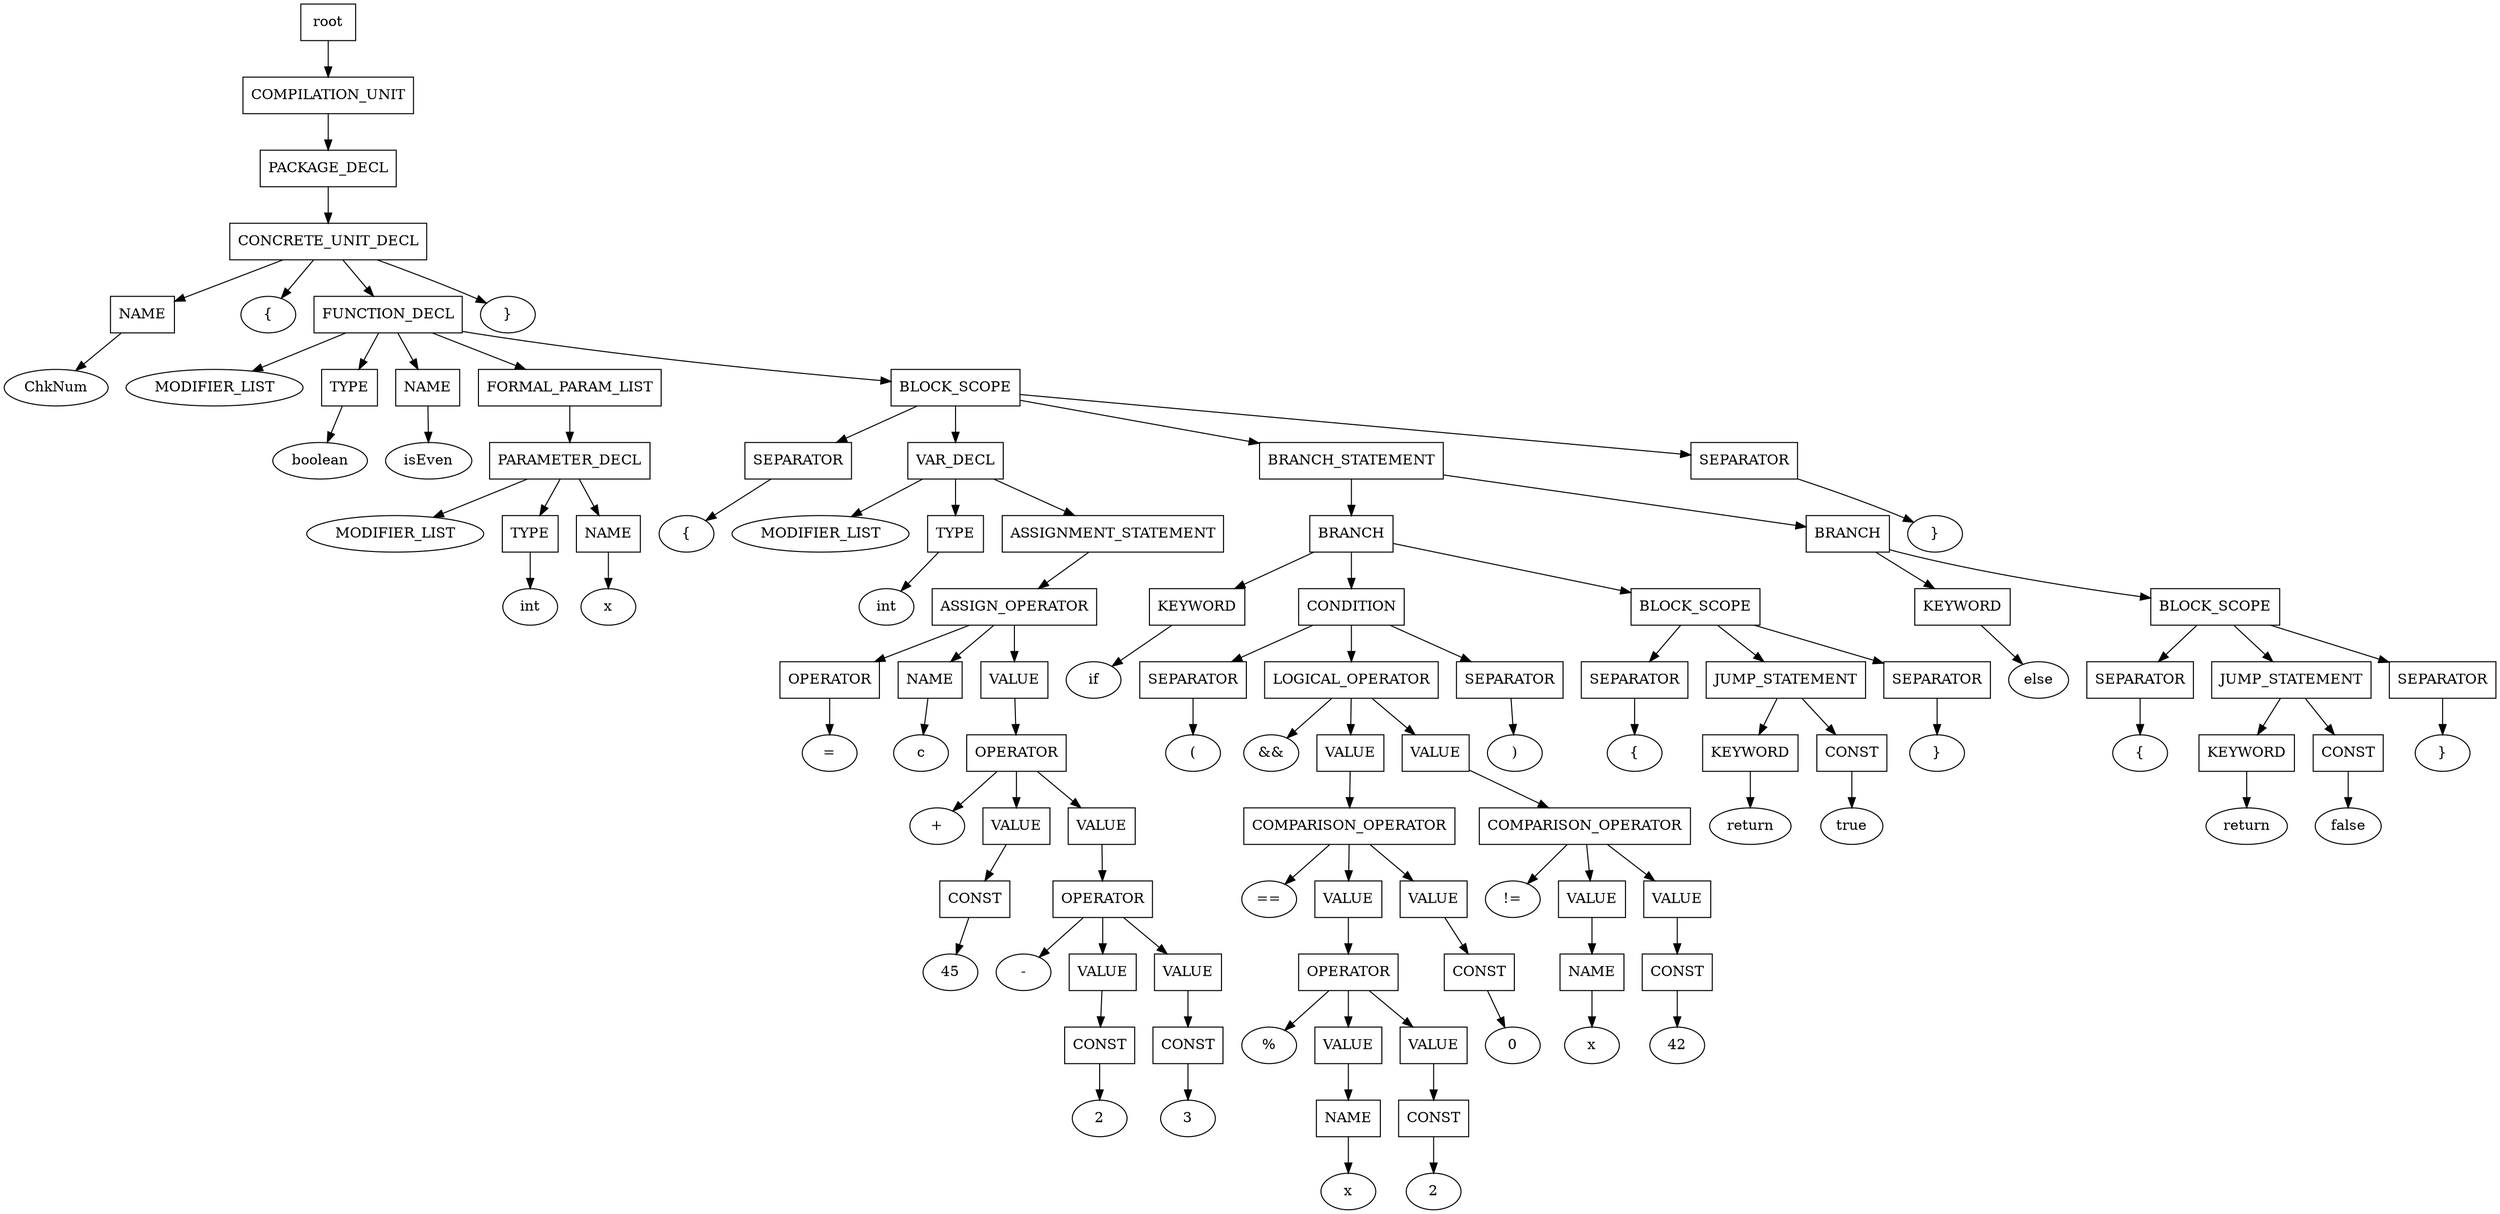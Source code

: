 digraph G {
	splines="TRUE";
	n_0 [label="root", shape="rectangle"]
	n_0 -> n_1
	n_1 [label="COMPILATION_UNIT", shape="rectangle"]
	n_1 -> n_2
	n_2 [label="PACKAGE_DECL", shape="rectangle"]
	n_2 -> n_3
	n_3 [label="CONCRETE_UNIT_DECL", shape="rectangle"]
	n_3 -> n_4
	n_4 [label="NAME", shape="rectangle"]
	n_4 -> n_8
	n_8 [label="ChkNum", shape="ellipse"]
	n_3 -> n_5
	n_5 [label="{", shape="ellipse"]
	n_3 -> n_6
	n_6 [label="FUNCTION_DECL", shape="rectangle"]
	n_6 -> n_9
	n_9 [label="MODIFIER_LIST", shape="ellipse"]
	n_6 -> n_10
	n_10 [label="TYPE", shape="rectangle"]
	n_10 -> n_14
	n_14 [label="boolean", shape="ellipse"]
	n_6 -> n_11
	n_11 [label="NAME", shape="rectangle"]
	n_11 -> n_15
	n_15 [label="isEven", shape="ellipse"]
	n_6 -> n_12
	n_12 [label="FORMAL_PARAM_LIST", shape="rectangle"]
	n_12 -> n_16
	n_16 [label="PARAMETER_DECL", shape="rectangle"]
	n_16 -> n_21
	n_21 [label="MODIFIER_LIST", shape="ellipse"]
	n_16 -> n_22
	n_22 [label="TYPE", shape="rectangle"]
	n_22 -> n_31
	n_31 [label="int", shape="ellipse"]
	n_16 -> n_23
	n_23 [label="NAME", shape="rectangle"]
	n_23 -> n_32
	n_32 [label="x", shape="ellipse"]
	n_6 -> n_13
	n_13 [label="BLOCK_SCOPE", shape="rectangle"]
	n_13 -> n_17
	n_17 [label="SEPARATOR", shape="rectangle"]
	n_17 -> n_24
	n_24 [label="{", shape="ellipse"]
	n_13 -> n_18
	n_18 [label="VAR_DECL", shape="rectangle"]
	n_18 -> n_25
	n_25 [label="MODIFIER_LIST", shape="ellipse"]
	n_18 -> n_26
	n_26 [label="TYPE", shape="rectangle"]
	n_26 -> n_33
	n_33 [label="int", shape="ellipse"]
	n_18 -> n_27
	n_27 [label="ASSIGNMENT_STATEMENT", shape="rectangle"]
	n_27 -> n_34
	n_34 [label="ASSIGN_OPERATOR", shape="rectangle"]
	n_34 -> n_40
	n_40 [label="OPERATOR", shape="rectangle"]
	n_40 -> n_54
	n_54 [label="=", shape="ellipse"]
	n_34 -> n_41
	n_41 [label="NAME", shape="rectangle"]
	n_41 -> n_55
	n_55 [label="c", shape="ellipse"]
	n_34 -> n_42
	n_42 [label="VALUE", shape="rectangle"]
	n_42 -> n_56
	n_56 [label="OPERATOR", shape="rectangle"]
	n_56 -> n_70
	n_70 [label="+", shape="ellipse"]
	n_56 -> n_71
	n_71 [label="VALUE", shape="rectangle"]
	n_71 -> n_79
	n_79 [label="CONST", shape="rectangle"]
	n_79 -> n_87
	n_87 [label="45", shape="ellipse"]
	n_56 -> n_72
	n_72 [label="VALUE", shape="rectangle"]
	n_72 -> n_80
	n_80 [label="OPERATOR", shape="rectangle"]
	n_80 -> n_88
	n_88 [label="-", shape="ellipse"]
	n_80 -> n_89
	n_89 [label="VALUE", shape="rectangle"]
	n_89 -> n_95
	n_95 [label="CONST", shape="rectangle"]
	n_95 -> n_103
	n_103 [label="2", shape="ellipse"]
	n_80 -> n_90
	n_90 [label="VALUE", shape="rectangle"]
	n_90 -> n_96
	n_96 [label="CONST", shape="rectangle"]
	n_96 -> n_104
	n_104 [label="3", shape="ellipse"]
	n_13 -> n_19
	n_19 [label="BRANCH_STATEMENT", shape="rectangle"]
	n_19 -> n_28
	n_28 [label="BRANCH", shape="rectangle"]
	n_28 -> n_35
	n_35 [label="KEYWORD", shape="rectangle"]
	n_35 -> n_43
	n_43 [label="if", shape="ellipse"]
	n_28 -> n_36
	n_36 [label="CONDITION", shape="rectangle"]
	n_36 -> n_44
	n_44 [label="SEPARATOR", shape="rectangle"]
	n_44 -> n_57
	n_57 [label="(", shape="ellipse"]
	n_36 -> n_45
	n_45 [label="LOGICAL_OPERATOR", shape="rectangle"]
	n_45 -> n_58
	n_58 [label="&&", shape="ellipse"]
	n_45 -> n_59
	n_59 [label="VALUE", shape="rectangle"]
	n_59 -> n_73
	n_73 [label="COMPARISON_OPERATOR", shape="rectangle"]
	n_73 -> n_81
	n_81 [label="==", shape="ellipse"]
	n_73 -> n_82
	n_82 [label="VALUE", shape="rectangle"]
	n_82 -> n_91
	n_91 [label="OPERATOR", shape="rectangle"]
	n_91 -> n_97
	n_97 [label="%", shape="ellipse"]
	n_91 -> n_98
	n_98 [label="VALUE", shape="rectangle"]
	n_98 -> n_105
	n_105 [label="NAME", shape="rectangle"]
	n_105 -> n_107
	n_107 [label="x", shape="ellipse"]
	n_91 -> n_99
	n_99 [label="VALUE", shape="rectangle"]
	n_99 -> n_106
	n_106 [label="CONST", shape="rectangle"]
	n_106 -> n_108
	n_108 [label="2", shape="ellipse"]
	n_73 -> n_83
	n_83 [label="VALUE", shape="rectangle"]
	n_83 -> n_92
	n_92 [label="CONST", shape="rectangle"]
	n_92 -> n_100
	n_100 [label="0", shape="ellipse"]
	n_45 -> n_60
	n_60 [label="VALUE", shape="rectangle"]
	n_60 -> n_74
	n_74 [label="COMPARISON_OPERATOR", shape="rectangle"]
	n_74 -> n_84
	n_84 [label="!=", shape="ellipse"]
	n_74 -> n_85
	n_85 [label="VALUE", shape="rectangle"]
	n_85 -> n_93
	n_93 [label="NAME", shape="rectangle"]
	n_93 -> n_101
	n_101 [label="x", shape="ellipse"]
	n_74 -> n_86
	n_86 [label="VALUE", shape="rectangle"]
	n_86 -> n_94
	n_94 [label="CONST", shape="rectangle"]
	n_94 -> n_102
	n_102 [label="42", shape="ellipse"]
	n_36 -> n_46
	n_46 [label="SEPARATOR", shape="rectangle"]
	n_46 -> n_61
	n_61 [label=")", shape="ellipse"]
	n_28 -> n_37
	n_37 [label="BLOCK_SCOPE", shape="rectangle"]
	n_37 -> n_47
	n_47 [label="SEPARATOR", shape="rectangle"]
	n_47 -> n_62
	n_62 [label="{", shape="ellipse"]
	n_37 -> n_48
	n_48 [label="JUMP_STATEMENT", shape="rectangle"]
	n_48 -> n_63
	n_63 [label="KEYWORD", shape="rectangle"]
	n_63 -> n_75
	n_75 [label="return", shape="ellipse"]
	n_48 -> n_64
	n_64 [label="CONST", shape="rectangle"]
	n_64 -> n_76
	n_76 [label="true", shape="ellipse"]
	n_37 -> n_49
	n_49 [label="SEPARATOR", shape="rectangle"]
	n_49 -> n_65
	n_65 [label="}", shape="ellipse"]
	n_19 -> n_29
	n_29 [label="BRANCH", shape="rectangle"]
	n_29 -> n_38
	n_38 [label="KEYWORD", shape="rectangle"]
	n_38 -> n_50
	n_50 [label="else", shape="ellipse"]
	n_29 -> n_39
	n_39 [label="BLOCK_SCOPE", shape="rectangle"]
	n_39 -> n_51
	n_51 [label="SEPARATOR", shape="rectangle"]
	n_51 -> n_66
	n_66 [label="{", shape="ellipse"]
	n_39 -> n_52
	n_52 [label="JUMP_STATEMENT", shape="rectangle"]
	n_52 -> n_67
	n_67 [label="KEYWORD", shape="rectangle"]
	n_67 -> n_77
	n_77 [label="return", shape="ellipse"]
	n_52 -> n_68
	n_68 [label="CONST", shape="rectangle"]
	n_68 -> n_78
	n_78 [label="false", shape="ellipse"]
	n_39 -> n_53
	n_53 [label="SEPARATOR", shape="rectangle"]
	n_53 -> n_69
	n_69 [label="}", shape="ellipse"]
	n_13 -> n_20
	n_20 [label="SEPARATOR", shape="rectangle"]
	n_20 -> n_30
	n_30 [label="}", shape="ellipse"]
	n_3 -> n_7
	n_7 [label="}", shape="ellipse"]
}